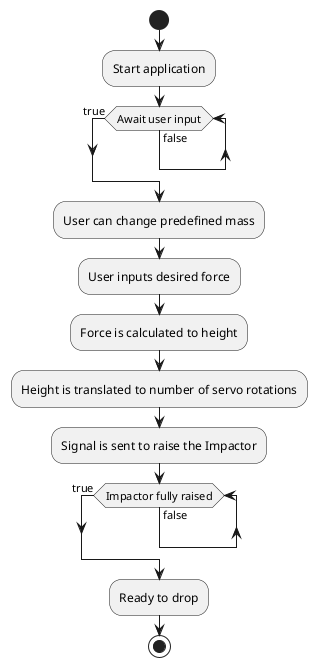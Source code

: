 @startuml
'https://plantuml.com/activity-diagram-beta

/'start
:ClickServlet.handleRequest();
:new page;
if (Page.onSecurityCheck) then (true)
  :Page.onInit();
  if (isForward?) then (no)
    :Process controls;
    if (continue processing?) then (no)
      stop
    endif

    if (isPost?) then (yes)
      :Page.onPost();
    else (no)
      :Page.onGet();
    endif
    :Page.onRender();
  endif
else (false)
endif

if (do redirect?) then (yes)
  :redirect process;
else
  if (do forward?) then (yes)
    :Forward request;
  else (no)
    :Render page template;
  endif
endif

stop'/

start
:Start application;
while (Await user input) is (false)
endwhile (true)
:User can change predefined mass;
:User inputs desired force;
:Force is calculated to height;
:Height is translated to number of servo rotations;
:Signal is sent to raise the Impactor;
while (Impactor fully raised) is (false)
endwhile (true)
:Ready to drop;

stop

@enduml
